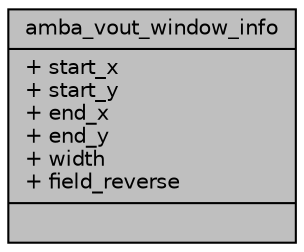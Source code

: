 digraph "amba_vout_window_info"
{
 // INTERACTIVE_SVG=YES
 // LATEX_PDF_SIZE
  bgcolor="transparent";
  edge [fontname="Helvetica",fontsize="10",labelfontname="Helvetica",labelfontsize="10"];
  node [fontname="Helvetica",fontsize="10",shape=record];
  Node1 [label="{amba_vout_window_info\n|+ start_x\l+ start_y\l+ end_x\l+ end_y\l+ width\l+ field_reverse\l|}",height=0.2,width=0.4,color="black", fillcolor="grey75", style="filled", fontcolor="black",tooltip=" "];
}
